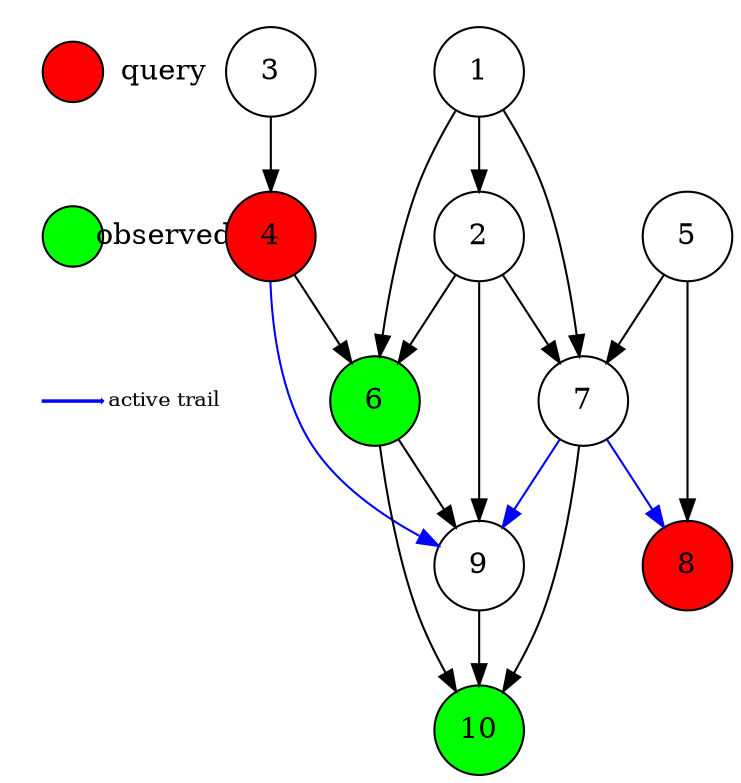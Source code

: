 digraph mentions {
node[shape=circle,fixedsize=true,width=0.6]
	subgraph cluster_0 {	style=invis	b1 [shape=circle,label="query",style="filled",color=white,fixedsize=true,width=0.3];	a1 [shape=circle,label="",style=filled,fillcolor=red,width=0.4];	a1->b1[constraint=false,style=invis];	}	subgraph cluster_1 {		style=invis		b2 [shape=circle,label="observed",style="filled",color=white,fixedsize=true,width=0.3];		a2 [shape=circle,label="",style=filled,fillcolor=green,width=0.4];		a2->b2[constraint=false,style=invis];	}	subgraph cluster_2 {		style=invis		b3 [shape=circle,label="active trail",style="filled",color=white,fixedsize=true,width=0.3,fontsize=10];		a3 [shape=rarrow,label="",color=blue,width=0.4,height=0.0];		a3->b3[constraint=false,style=invis];	}	a1->a2[style=invis];	a2->a3[style=invis];	"4"[shape=circle, style=filled, fillcolor=red]
"8"[shape=circle, style=filled, fillcolor=red]
"6"[shape=circle, style=filled, fillcolor=green]
"10"[shape=circle, style=filled, fillcolor=green]
"1"->"2" 
"1"->"6" 
"1"->"7" 
"2"->"6" 
"2"->"7" 
"2"->"9" 
"3"->"4" 
"4"->"6" 
"4"->"9" [color=blue]
"5"->"7" 
"5"->"8" 
"6"->"9" 
"6"->"10" 
"7"->"8" [color=blue]
"7"->"9" [color=blue]
"7"->"10" 
"9"->"10" 
}